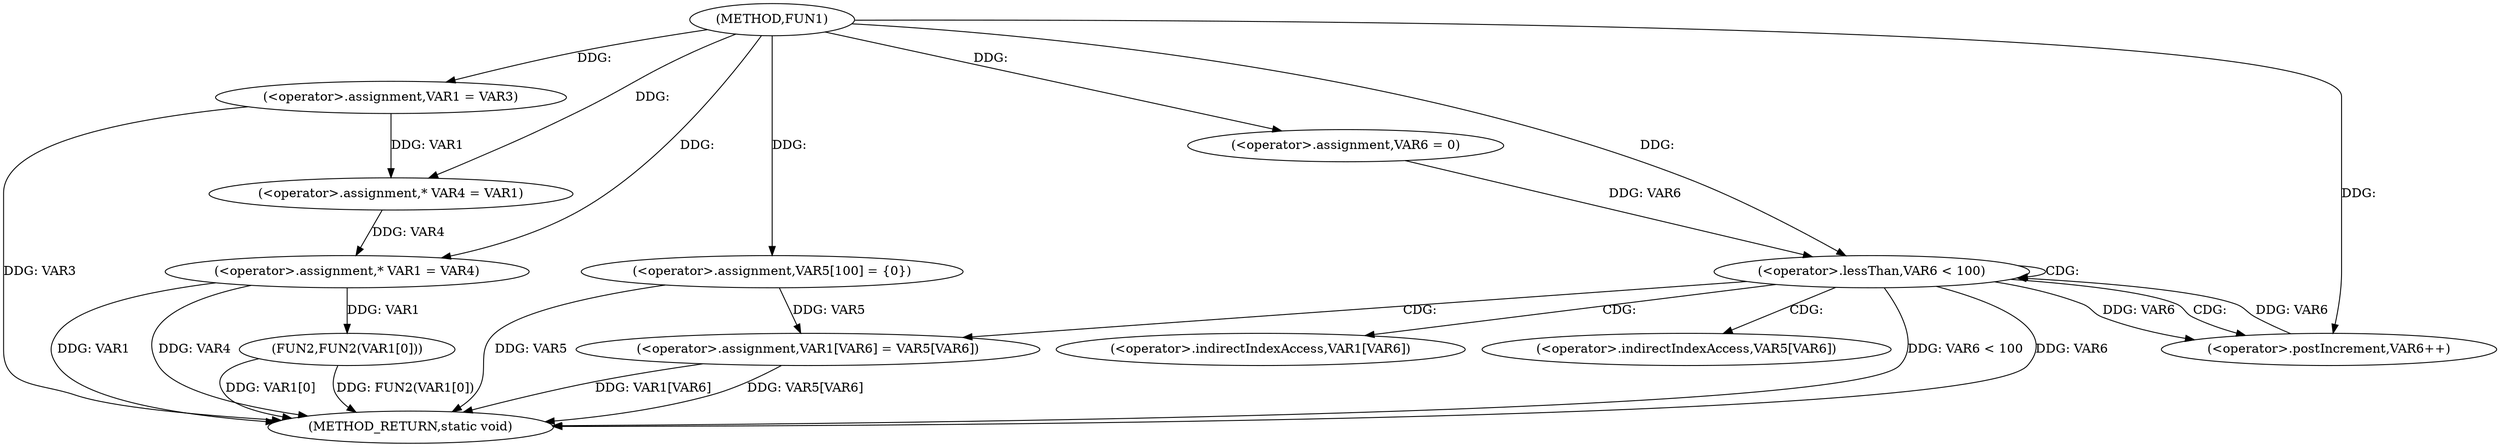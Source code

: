 digraph FUN1 {  
"1000100" [label = "(METHOD,FUN1)" ]
"1000144" [label = "(METHOD_RETURN,static void)" ]
"1000105" [label = "(<operator>.assignment,VAR1 = VAR3)" ]
"1000110" [label = "(<operator>.assignment,* VAR4 = VAR1)" ]
"1000114" [label = "(<operator>.assignment,* VAR1 = VAR4)" ]
"1000119" [label = "(<operator>.assignment,VAR5[100] = {0})" ]
"1000124" [label = "(<operator>.assignment,VAR6 = 0)" ]
"1000127" [label = "(<operator>.lessThan,VAR6 < 100)" ]
"1000130" [label = "(<operator>.postIncrement,VAR6++)" ]
"1000133" [label = "(<operator>.assignment,VAR1[VAR6] = VAR5[VAR6])" ]
"1000140" [label = "(FUN2,FUN2(VAR1[0]))" ]
"1000134" [label = "(<operator>.indirectIndexAccess,VAR1[VAR6])" ]
"1000137" [label = "(<operator>.indirectIndexAccess,VAR5[VAR6])" ]
  "1000105" -> "1000144"  [ label = "DDG: VAR3"] 
  "1000140" -> "1000144"  [ label = "DDG: VAR1[0]"] 
  "1000140" -> "1000144"  [ label = "DDG: FUN2(VAR1[0])"] 
  "1000133" -> "1000144"  [ label = "DDG: VAR1[VAR6]"] 
  "1000114" -> "1000144"  [ label = "DDG: VAR1"] 
  "1000127" -> "1000144"  [ label = "DDG: VAR6 < 100"] 
  "1000127" -> "1000144"  [ label = "DDG: VAR6"] 
  "1000114" -> "1000144"  [ label = "DDG: VAR4"] 
  "1000133" -> "1000144"  [ label = "DDG: VAR5[VAR6]"] 
  "1000119" -> "1000144"  [ label = "DDG: VAR5"] 
  "1000100" -> "1000105"  [ label = "DDG: "] 
  "1000105" -> "1000110"  [ label = "DDG: VAR1"] 
  "1000100" -> "1000110"  [ label = "DDG: "] 
  "1000110" -> "1000114"  [ label = "DDG: VAR4"] 
  "1000100" -> "1000114"  [ label = "DDG: "] 
  "1000100" -> "1000119"  [ label = "DDG: "] 
  "1000100" -> "1000124"  [ label = "DDG: "] 
  "1000124" -> "1000127"  [ label = "DDG: VAR6"] 
  "1000130" -> "1000127"  [ label = "DDG: VAR6"] 
  "1000100" -> "1000127"  [ label = "DDG: "] 
  "1000127" -> "1000130"  [ label = "DDG: VAR6"] 
  "1000100" -> "1000130"  [ label = "DDG: "] 
  "1000119" -> "1000133"  [ label = "DDG: VAR5"] 
  "1000114" -> "1000140"  [ label = "DDG: VAR1"] 
  "1000127" -> "1000137"  [ label = "CDG: "] 
  "1000127" -> "1000130"  [ label = "CDG: "] 
  "1000127" -> "1000133"  [ label = "CDG: "] 
  "1000127" -> "1000127"  [ label = "CDG: "] 
  "1000127" -> "1000134"  [ label = "CDG: "] 
}
